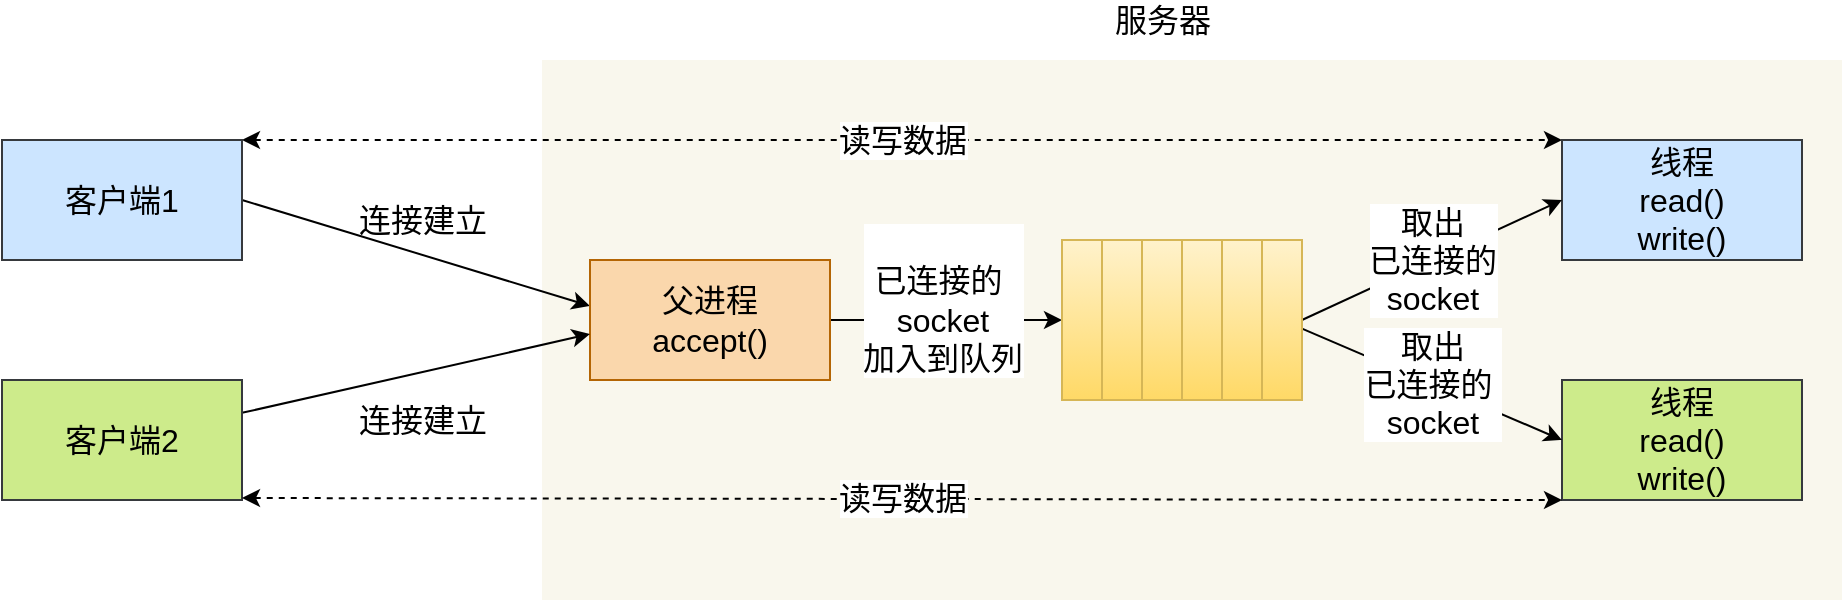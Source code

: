 <mxfile version="14.4.8" type="github">
  <diagram id="zGrP3_72MuTSoa5O9p9a" name="第 1 页">
    <mxGraphModel dx="937" dy="541" grid="1" gridSize="10" guides="1" tooltips="1" connect="1" arrows="1" fold="1" page="1" pageScale="1" pageWidth="827" pageHeight="1169" math="0" shadow="0">
      <root>
        <mxCell id="0" />
        <mxCell id="1" parent="0" />
        <mxCell id="b6FI7aTe8Tb6fpPW8Vda-1" value="" style="rounded=0;whiteSpace=wrap;html=1;fontSize=16;fillColor=#f9f7ed;strokeColor=none;" vertex="1" parent="1">
          <mxGeometry x="390" y="80" width="650" height="270" as="geometry" />
        </mxCell>
        <mxCell id="b6FI7aTe8Tb6fpPW8Vda-2" style="rounded=0;orthogonalLoop=1;jettySize=auto;html=1;entryX=0;entryY=0.383;entryDx=0;entryDy=0;startArrow=none;startFill=0;fontSize=16;endArrow=classic;endFill=1;exitX=1;exitY=0.5;exitDx=0;exitDy=0;entryPerimeter=0;" edge="1" parent="1" source="b6FI7aTe8Tb6fpPW8Vda-4" target="b6FI7aTe8Tb6fpPW8Vda-7">
          <mxGeometry relative="1" as="geometry" />
        </mxCell>
        <mxCell id="b6FI7aTe8Tb6fpPW8Vda-3" value="读写数据" style="edgeStyle=none;rounded=0;orthogonalLoop=1;jettySize=auto;html=1;entryX=0;entryY=0;entryDx=0;entryDy=0;startArrow=classic;startFill=1;endArrow=classic;endFill=1;fontSize=16;exitX=1;exitY=0;exitDx=0;exitDy=0;dashed=1;" edge="1" parent="1" source="b6FI7aTe8Tb6fpPW8Vda-4" target="b6FI7aTe8Tb6fpPW8Vda-10">
          <mxGeometry relative="1" as="geometry" />
        </mxCell>
        <mxCell id="b6FI7aTe8Tb6fpPW8Vda-4" value="客户端1" style="rounded=0;whiteSpace=wrap;html=1;fontSize=16;fillColor=#cce5ff;strokeColor=#36393d;" vertex="1" parent="1">
          <mxGeometry x="120" y="120" width="120" height="60" as="geometry" />
        </mxCell>
        <mxCell id="b6FI7aTe8Tb6fpPW8Vda-25" value="&lt;br style=&quot;font-size: 16px;&quot;&gt;已连接的&amp;nbsp;&lt;br style=&quot;font-size: 16px;&quot;&gt;socket &lt;br style=&quot;font-size: 16px;&quot;&gt;加入到队列" style="edgeStyle=none;rounded=0;orthogonalLoop=1;jettySize=auto;html=1;entryX=0;entryY=0.5;entryDx=0;entryDy=0;fontSize=16;labelBackgroundColor=#ffffff;" edge="1" parent="1" source="b6FI7aTe8Tb6fpPW8Vda-7" target="b6FI7aTe8Tb6fpPW8Vda-17">
          <mxGeometry x="-0.035" y="10" relative="1" as="geometry">
            <mxPoint as="offset" />
          </mxGeometry>
        </mxCell>
        <mxCell id="b6FI7aTe8Tb6fpPW8Vda-7" value="父进程&lt;br style=&quot;font-size: 16px;&quot;&gt;accept()" style="rounded=0;whiteSpace=wrap;html=1;fontSize=16;fillColor=#fad7ac;strokeColor=#b46504;" vertex="1" parent="1">
          <mxGeometry x="414" y="180" width="120" height="60" as="geometry" />
        </mxCell>
        <mxCell id="b6FI7aTe8Tb6fpPW8Vda-8" style="edgeStyle=none;rounded=0;orthogonalLoop=1;jettySize=auto;html=1;entryX=0;entryY=0.617;entryDx=0;entryDy=0;entryPerimeter=0;startArrow=none;startFill=0;endArrow=classic;endFill=1;fontSize=16;" edge="1" parent="1" source="b6FI7aTe8Tb6fpPW8Vda-9" target="b6FI7aTe8Tb6fpPW8Vda-7">
          <mxGeometry relative="1" as="geometry" />
        </mxCell>
        <mxCell id="b6FI7aTe8Tb6fpPW8Vda-9" value="客户端2" style="rounded=0;whiteSpace=wrap;html=1;fontSize=16;fillColor=#cdeb8b;strokeColor=#36393d;" vertex="1" parent="1">
          <mxGeometry x="120" y="240" width="120" height="60" as="geometry" />
        </mxCell>
        <mxCell id="b6FI7aTe8Tb6fpPW8Vda-10" value="线程&lt;br style=&quot;font-size: 16px;&quot;&gt;read()&lt;br style=&quot;font-size: 16px;&quot;&gt;write()" style="rounded=0;whiteSpace=wrap;html=1;fontSize=16;fillColor=#cce5ff;strokeColor=#36393d;" vertex="1" parent="1">
          <mxGeometry x="900" y="120" width="120" height="60" as="geometry" />
        </mxCell>
        <mxCell id="b6FI7aTe8Tb6fpPW8Vda-11" value="线程&lt;br style=&quot;font-size: 16px;&quot;&gt;read()&lt;br style=&quot;font-size: 16px;&quot;&gt;write()" style="rounded=0;whiteSpace=wrap;html=1;fontSize=16;fillColor=#cdeb8b;strokeColor=#36393d;" vertex="1" parent="1">
          <mxGeometry x="900" y="240" width="120" height="60" as="geometry" />
        </mxCell>
        <mxCell id="b6FI7aTe8Tb6fpPW8Vda-12" value="服务器" style="text;html=1;align=center;verticalAlign=middle;resizable=0;points=[];autosize=1;fontSize=16;" vertex="1" parent="1">
          <mxGeometry x="670" y="50" width="60" height="20" as="geometry" />
        </mxCell>
        <mxCell id="b6FI7aTe8Tb6fpPW8Vda-13" value="连接建立" style="text;html=1;align=center;verticalAlign=middle;resizable=0;points=[];autosize=1;fontSize=16;" vertex="1" parent="1">
          <mxGeometry x="290" y="150" width="80" height="20" as="geometry" />
        </mxCell>
        <mxCell id="b6FI7aTe8Tb6fpPW8Vda-14" value="连接建立" style="text;html=1;align=center;verticalAlign=middle;resizable=0;points=[];autosize=1;fontSize=16;" vertex="1" parent="1">
          <mxGeometry x="290" y="250" width="80" height="20" as="geometry" />
        </mxCell>
        <mxCell id="b6FI7aTe8Tb6fpPW8Vda-15" value="读写数据" style="edgeStyle=none;rounded=0;orthogonalLoop=1;jettySize=auto;html=1;entryX=0;entryY=1;entryDx=0;entryDy=0;startArrow=classic;startFill=1;endArrow=classic;endFill=1;fontSize=16;exitX=1;exitY=0;exitDx=0;exitDy=0;dashed=1;" edge="1" parent="1" target="b6FI7aTe8Tb6fpPW8Vda-11">
          <mxGeometry relative="1" as="geometry">
            <mxPoint x="240" y="299" as="sourcePoint" />
            <mxPoint x="640" y="299" as="targetPoint" />
          </mxGeometry>
        </mxCell>
        <mxCell id="b6FI7aTe8Tb6fpPW8Vda-17" value="" style="rounded=0;whiteSpace=wrap;html=1;fontSize=16;fillColor=#fff2cc;strokeColor=#d6b656;gradientColor=#ffd966;" vertex="1" parent="1">
          <mxGeometry x="650" y="170" width="20" height="80" as="geometry" />
        </mxCell>
        <mxCell id="b6FI7aTe8Tb6fpPW8Vda-18" value="" style="rounded=0;whiteSpace=wrap;html=1;fontSize=16;gradientColor=#ffd966;fillColor=#fff2cc;strokeColor=#d6b656;" vertex="1" parent="1">
          <mxGeometry x="670" y="170" width="20" height="80" as="geometry" />
        </mxCell>
        <mxCell id="b6FI7aTe8Tb6fpPW8Vda-19" value="" style="rounded=0;whiteSpace=wrap;html=1;fontSize=16;gradientColor=#ffd966;fillColor=#fff2cc;strokeColor=#d6b656;" vertex="1" parent="1">
          <mxGeometry x="690" y="170" width="20" height="80" as="geometry" />
        </mxCell>
        <mxCell id="b6FI7aTe8Tb6fpPW8Vda-20" value="" style="rounded=0;whiteSpace=wrap;html=1;fontSize=16;gradientColor=#ffd966;fillColor=#fff2cc;strokeColor=#d6b656;" vertex="1" parent="1">
          <mxGeometry x="710" y="170" width="20" height="80" as="geometry" />
        </mxCell>
        <mxCell id="b6FI7aTe8Tb6fpPW8Vda-23" value="取出&lt;br style=&quot;font-size: 16px;&quot;&gt;已连接的 &lt;br style=&quot;font-size: 16px;&quot;&gt;socket" style="rounded=0;orthogonalLoop=1;jettySize=auto;html=1;exitX=1;exitY=0.5;exitDx=0;exitDy=0;entryX=0;entryY=0.5;entryDx=0;entryDy=0;fontSize=16;labelBackgroundColor=#ffffff;" edge="1" parent="1" source="b6FI7aTe8Tb6fpPW8Vda-22" target="b6FI7aTe8Tb6fpPW8Vda-10">
          <mxGeometry relative="1" as="geometry" />
        </mxCell>
        <mxCell id="b6FI7aTe8Tb6fpPW8Vda-21" value="" style="rounded=0;whiteSpace=wrap;html=1;fontSize=16;gradientColor=#ffd966;fillColor=#fff2cc;strokeColor=#d6b656;" vertex="1" parent="1">
          <mxGeometry x="730" y="170" width="20" height="80" as="geometry" />
        </mxCell>
        <mxCell id="b6FI7aTe8Tb6fpPW8Vda-24" value="&lt;span style=&quot;color: rgb(0, 0, 0); font-family: helvetica; font-size: 16px; font-style: normal; font-weight: normal; letter-spacing: normal; text-align: center; text-indent: 0px; text-transform: none; word-spacing: 0px; text-decoration: none; display: inline; float: none;&quot;&gt;取出&lt;/span&gt;&lt;br style=&quot;color: rgb(0, 0, 0); font-family: helvetica; font-size: 16px; font-style: normal; font-weight: normal; letter-spacing: normal; text-align: center; text-indent: 0px; text-transform: none; word-spacing: 0px; text-decoration: none;&quot;&gt;&lt;span style=&quot;color: rgb(0, 0, 0); font-family: helvetica; font-size: 16px; font-style: normal; font-weight: normal; letter-spacing: normal; text-align: center; text-indent: 0px; text-transform: none; word-spacing: 0px; text-decoration: none; display: inline; float: none;&quot;&gt;已连接的&lt;span class=&quot;Apple-converted-space&quot; style=&quot;font-size: 16px;&quot;&gt;&amp;nbsp;&lt;/span&gt;&lt;/span&gt;&lt;br style=&quot;color: rgb(0, 0, 0); font-family: helvetica; font-size: 16px; font-style: normal; font-weight: normal; letter-spacing: normal; text-align: center; text-indent: 0px; text-transform: none; word-spacing: 0px; text-decoration: none;&quot;&gt;&lt;span style=&quot;color: rgb(0, 0, 0); font-family: helvetica; font-size: 16px; font-style: normal; font-weight: normal; letter-spacing: normal; text-align: center; text-indent: 0px; text-transform: none; word-spacing: 0px; text-decoration: none; display: inline; float: none;&quot;&gt;socket&lt;/span&gt;" style="rounded=0;orthogonalLoop=1;jettySize=auto;html=1;entryX=0;entryY=0.5;entryDx=0;entryDy=0;fontSize=16;labelBackgroundColor=#ffffff;" edge="1" parent="1" source="b6FI7aTe8Tb6fpPW8Vda-22" target="b6FI7aTe8Tb6fpPW8Vda-11">
          <mxGeometry relative="1" as="geometry" />
        </mxCell>
        <mxCell id="b6FI7aTe8Tb6fpPW8Vda-22" value="" style="rounded=0;whiteSpace=wrap;html=1;fontSize=16;gradientColor=#ffd966;fillColor=#fff2cc;strokeColor=#d6b656;" vertex="1" parent="1">
          <mxGeometry x="750" y="170" width="20" height="80" as="geometry" />
        </mxCell>
      </root>
    </mxGraphModel>
  </diagram>
</mxfile>
